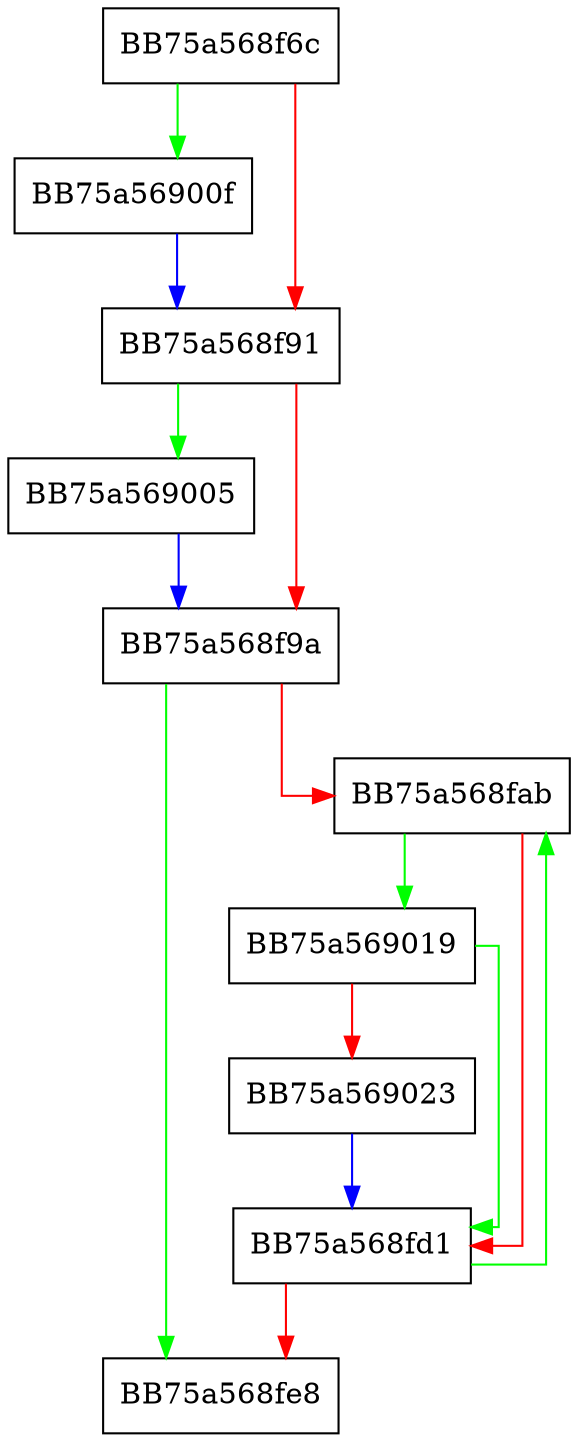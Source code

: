 digraph free_res_member {
  node [shape="box"];
  graph [splines=ortho];
  BB75a568f6c -> BB75a56900f [color="green"];
  BB75a568f6c -> BB75a568f91 [color="red"];
  BB75a568f91 -> BB75a569005 [color="green"];
  BB75a568f91 -> BB75a568f9a [color="red"];
  BB75a568f9a -> BB75a568fe8 [color="green"];
  BB75a568f9a -> BB75a568fab [color="red"];
  BB75a568fab -> BB75a569019 [color="green"];
  BB75a568fab -> BB75a568fd1 [color="red"];
  BB75a568fd1 -> BB75a568fab [color="green"];
  BB75a568fd1 -> BB75a568fe8 [color="red"];
  BB75a569005 -> BB75a568f9a [color="blue"];
  BB75a56900f -> BB75a568f91 [color="blue"];
  BB75a569019 -> BB75a568fd1 [color="green"];
  BB75a569019 -> BB75a569023 [color="red"];
  BB75a569023 -> BB75a568fd1 [color="blue"];
}